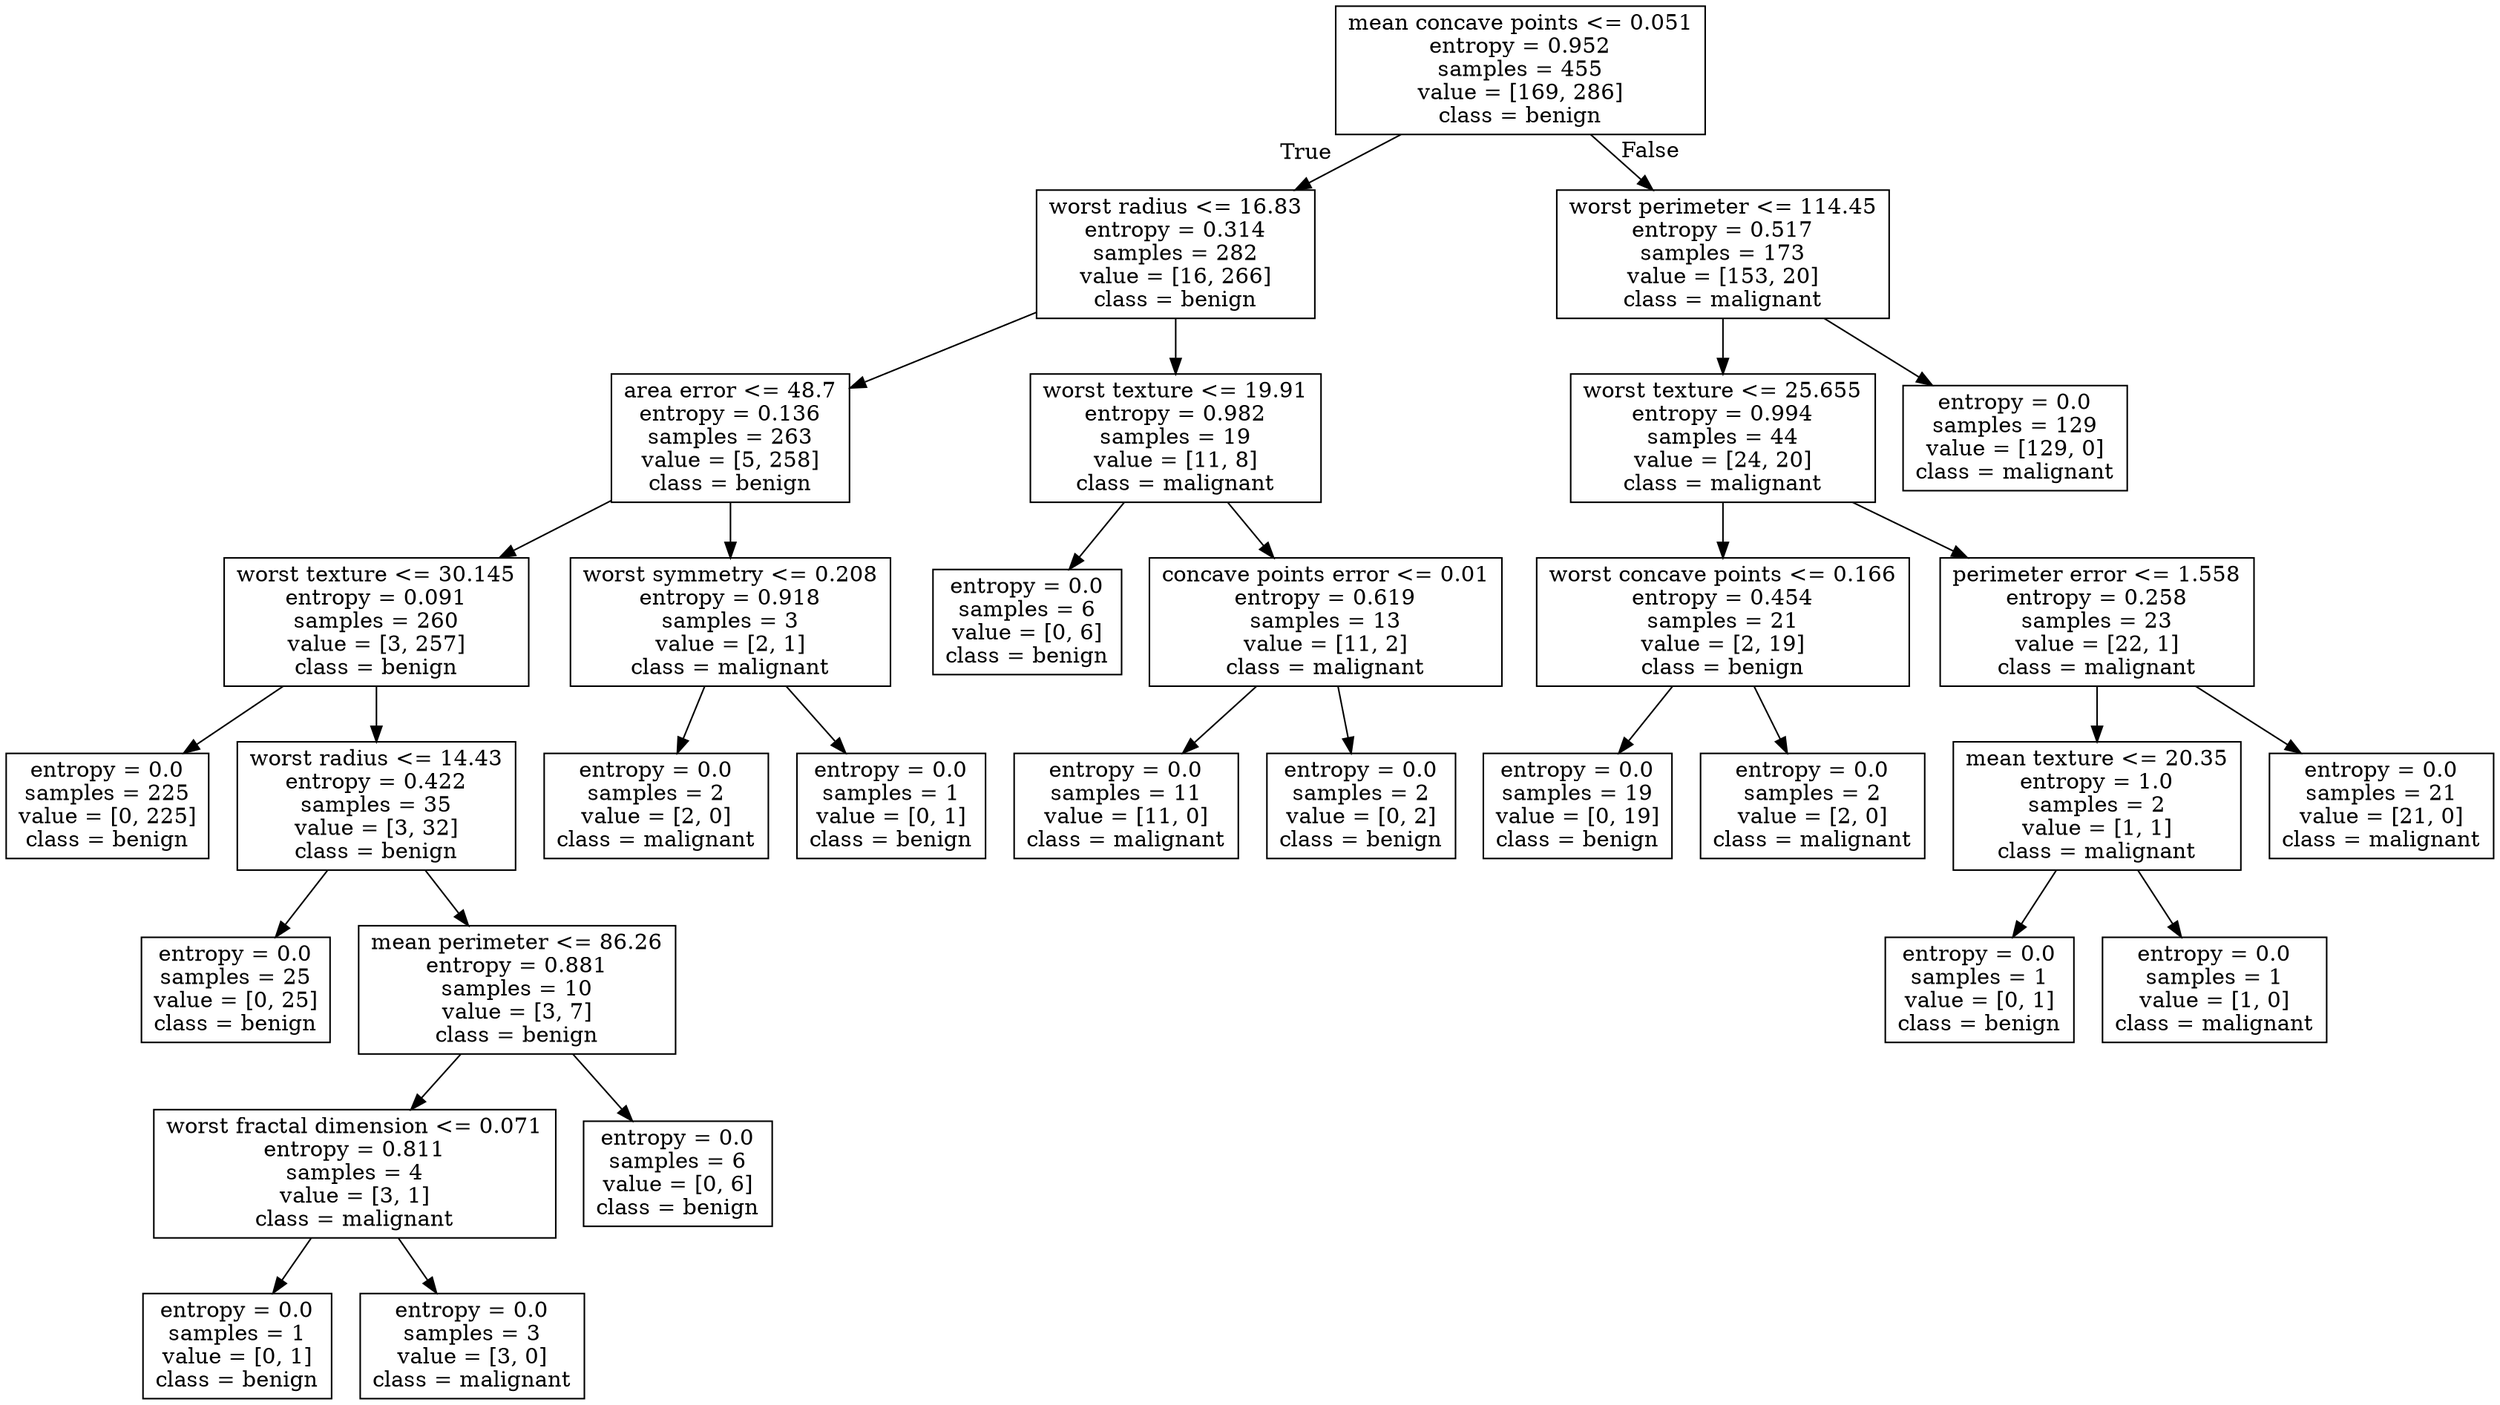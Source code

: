 digraph Tree {
node [shape=box] ;
0 [label="mean concave points <= 0.051\nentropy = 0.952\nsamples = 455\nvalue = [169, 286]\nclass = benign"] ;
1 [label="worst radius <= 16.83\nentropy = 0.314\nsamples = 282\nvalue = [16, 266]\nclass = benign"] ;
0 -> 1 [labeldistance=2.5, labelangle=45, headlabel="True"] ;
2 [label="area error <= 48.7\nentropy = 0.136\nsamples = 263\nvalue = [5, 258]\nclass = benign"] ;
1 -> 2 ;
3 [label="worst texture <= 30.145\nentropy = 0.091\nsamples = 260\nvalue = [3, 257]\nclass = benign"] ;
2 -> 3 ;
4 [label="entropy = 0.0\nsamples = 225\nvalue = [0, 225]\nclass = benign"] ;
3 -> 4 ;
5 [label="worst radius <= 14.43\nentropy = 0.422\nsamples = 35\nvalue = [3, 32]\nclass = benign"] ;
3 -> 5 ;
6 [label="entropy = 0.0\nsamples = 25\nvalue = [0, 25]\nclass = benign"] ;
5 -> 6 ;
7 [label="mean perimeter <= 86.26\nentropy = 0.881\nsamples = 10\nvalue = [3, 7]\nclass = benign"] ;
5 -> 7 ;
8 [label="worst fractal dimension <= 0.071\nentropy = 0.811\nsamples = 4\nvalue = [3, 1]\nclass = malignant"] ;
7 -> 8 ;
9 [label="entropy = 0.0\nsamples = 1\nvalue = [0, 1]\nclass = benign"] ;
8 -> 9 ;
10 [label="entropy = 0.0\nsamples = 3\nvalue = [3, 0]\nclass = malignant"] ;
8 -> 10 ;
11 [label="entropy = 0.0\nsamples = 6\nvalue = [0, 6]\nclass = benign"] ;
7 -> 11 ;
12 [label="worst symmetry <= 0.208\nentropy = 0.918\nsamples = 3\nvalue = [2, 1]\nclass = malignant"] ;
2 -> 12 ;
13 [label="entropy = 0.0\nsamples = 2\nvalue = [2, 0]\nclass = malignant"] ;
12 -> 13 ;
14 [label="entropy = 0.0\nsamples = 1\nvalue = [0, 1]\nclass = benign"] ;
12 -> 14 ;
15 [label="worst texture <= 19.91\nentropy = 0.982\nsamples = 19\nvalue = [11, 8]\nclass = malignant"] ;
1 -> 15 ;
16 [label="entropy = 0.0\nsamples = 6\nvalue = [0, 6]\nclass = benign"] ;
15 -> 16 ;
17 [label="concave points error <= 0.01\nentropy = 0.619\nsamples = 13\nvalue = [11, 2]\nclass = malignant"] ;
15 -> 17 ;
18 [label="entropy = 0.0\nsamples = 11\nvalue = [11, 0]\nclass = malignant"] ;
17 -> 18 ;
19 [label="entropy = 0.0\nsamples = 2\nvalue = [0, 2]\nclass = benign"] ;
17 -> 19 ;
20 [label="worst perimeter <= 114.45\nentropy = 0.517\nsamples = 173\nvalue = [153, 20]\nclass = malignant"] ;
0 -> 20 [labeldistance=2.5, labelangle=-45, headlabel="False"] ;
21 [label="worst texture <= 25.655\nentropy = 0.994\nsamples = 44\nvalue = [24, 20]\nclass = malignant"] ;
20 -> 21 ;
22 [label="worst concave points <= 0.166\nentropy = 0.454\nsamples = 21\nvalue = [2, 19]\nclass = benign"] ;
21 -> 22 ;
23 [label="entropy = 0.0\nsamples = 19\nvalue = [0, 19]\nclass = benign"] ;
22 -> 23 ;
24 [label="entropy = 0.0\nsamples = 2\nvalue = [2, 0]\nclass = malignant"] ;
22 -> 24 ;
25 [label="perimeter error <= 1.558\nentropy = 0.258\nsamples = 23\nvalue = [22, 1]\nclass = malignant"] ;
21 -> 25 ;
26 [label="mean texture <= 20.35\nentropy = 1.0\nsamples = 2\nvalue = [1, 1]\nclass = malignant"] ;
25 -> 26 ;
27 [label="entropy = 0.0\nsamples = 1\nvalue = [0, 1]\nclass = benign"] ;
26 -> 27 ;
28 [label="entropy = 0.0\nsamples = 1\nvalue = [1, 0]\nclass = malignant"] ;
26 -> 28 ;
29 [label="entropy = 0.0\nsamples = 21\nvalue = [21, 0]\nclass = malignant"] ;
25 -> 29 ;
30 [label="entropy = 0.0\nsamples = 129\nvalue = [129, 0]\nclass = malignant"] ;
20 -> 30 ;
}